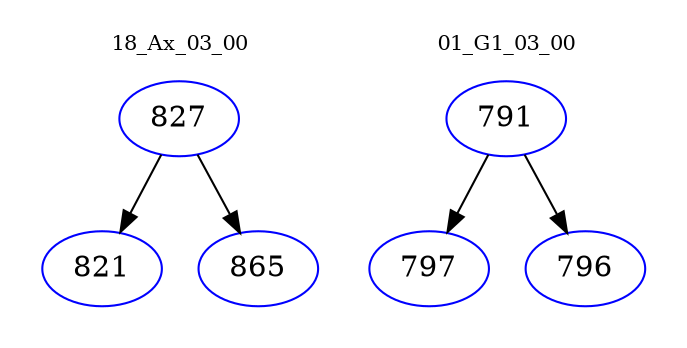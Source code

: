 digraph{
subgraph cluster_0 {
color = white
label = "18_Ax_03_00";
fontsize=10;
T0_827 [label="827", color="blue"]
T0_827 -> T0_821 [color="black"]
T0_821 [label="821", color="blue"]
T0_827 -> T0_865 [color="black"]
T0_865 [label="865", color="blue"]
}
subgraph cluster_1 {
color = white
label = "01_G1_03_00";
fontsize=10;
T1_791 [label="791", color="blue"]
T1_791 -> T1_797 [color="black"]
T1_797 [label="797", color="blue"]
T1_791 -> T1_796 [color="black"]
T1_796 [label="796", color="blue"]
}
}
